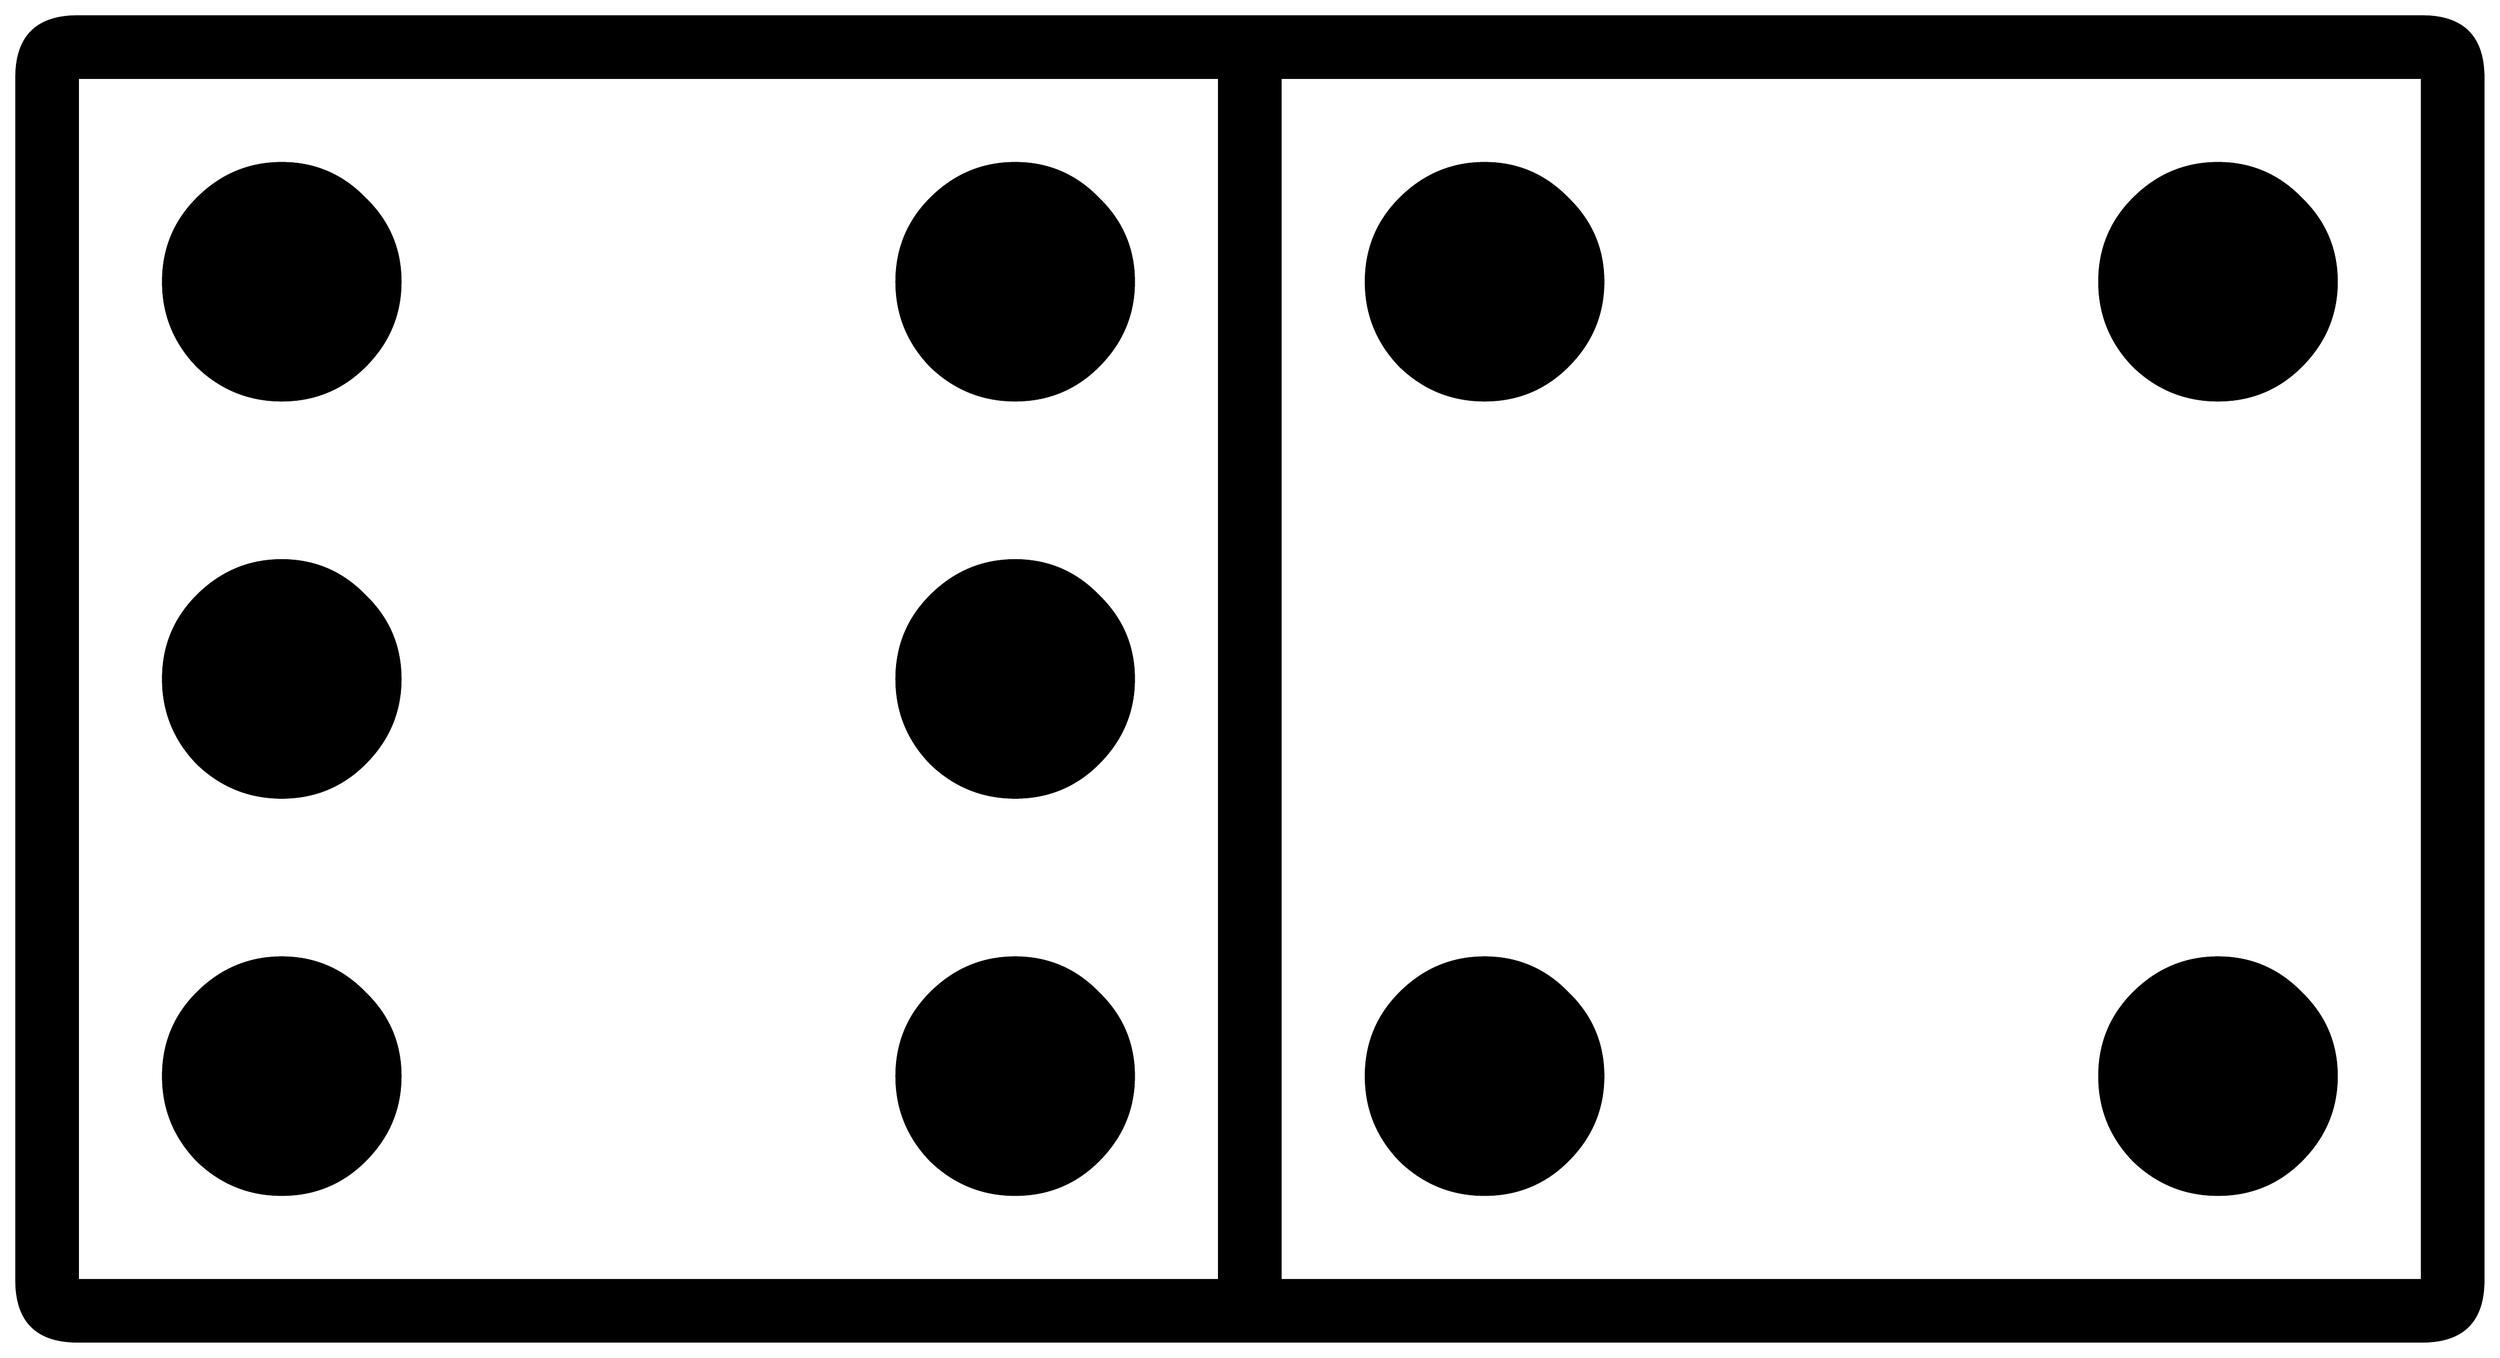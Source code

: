 


\begin{tikzpicture}[y=0.80pt, x=0.80pt, yscale=-1.0, xscale=1.0, inner sep=0pt, outer sep=0pt]
\begin{scope}[shift={(100.0,1706.0)},nonzero rule]
  \path[draw=.,fill=.,line width=1.600pt] (2033.0,-90.0) .. controls
    (2033.0,-56.667) and (2016.333,-40.0) .. (1983.0,-40.0) --
    (65.0,-40.0) .. controls (31.667,-40.0) and (15.0,-56.667) ..
    (15.0,-90.0) -- (15.0,-1074.0) .. controls (15.0,-1107.333)
    and (31.667,-1124.0) .. (65.0,-1124.0) -- (1983.0,-1124.0) ..
    controls (2016.333,-1124.0) and (2033.0,-1107.333) ..
    (2033.0,-1074.0) -- (2033.0,-90.0) -- cycle(1983.0,-90.0) --
    (1983.0,-1074.0) -- (1049.0,-1074.0) -- (1049.0,-90.0) --
    (1983.0,-90.0) -- cycle(999.0,-90.0) -- (999.0,-1074.0) --
    (65.0,-1074.0) -- (65.0,-90.0) -- (999.0,-90.0) --
    cycle(1913.0,-907.0) .. controls (1913.0,-880.333) and
    (1903.333,-857.333) .. (1884.0,-838.0) .. controls
    (1865.333,-819.333) and (1842.667,-810.0) .. (1816.0,-810.0) ..
    controls (1789.333,-810.0) and (1766.333,-819.333) ..
    (1747.0,-838.0) .. controls (1728.333,-857.333) and
    (1719.0,-880.333) .. (1719.0,-907.0) .. controls
    (1719.0,-933.667) and (1728.333,-956.333) .. (1747.0,-975.0) ..
    controls (1766.333,-994.333) and (1789.333,-1004.0) ..
    (1816.0,-1004.0) .. controls (1842.667,-1004.0) and
    (1865.333,-994.333) .. (1884.0,-975.0) .. controls
    (1903.333,-956.333) and (1913.0,-933.667) .. (1913.0,-907.0) --
    cycle(1313.0,-907.0) .. controls (1313.0,-880.333) and
    (1303.333,-857.333) .. (1284.0,-838.0) .. controls
    (1265.333,-819.333) and (1242.667,-810.0) .. (1216.0,-810.0) ..
    controls (1189.333,-810.0) and (1166.333,-819.333) ..
    (1147.0,-838.0) .. controls (1128.333,-857.333) and
    (1119.0,-880.333) .. (1119.0,-907.0) .. controls
    (1119.0,-933.667) and (1128.333,-956.333) .. (1147.0,-975.0) ..
    controls (1166.333,-994.333) and (1189.333,-1004.0) ..
    (1216.0,-1004.0) .. controls (1242.667,-1004.0) and
    (1265.333,-994.333) .. (1284.0,-975.0) .. controls
    (1303.333,-956.333) and (1313.0,-933.667) .. (1313.0,-907.0) --
    cycle(1913.0,-257.0) .. controls (1913.0,-230.333) and
    (1903.333,-207.333) .. (1884.0,-188.0) .. controls
    (1865.333,-169.333) and (1842.667,-160.0) .. (1816.0,-160.0) ..
    controls (1789.333,-160.0) and (1766.333,-169.333) ..
    (1747.0,-188.0) .. controls (1728.333,-207.333) and
    (1719.0,-230.333) .. (1719.0,-257.0) .. controls
    (1719.0,-283.667) and (1728.333,-306.333) .. (1747.0,-325.0) ..
    controls (1766.333,-344.333) and (1789.333,-354.0) ..
    (1816.0,-354.0) .. controls (1842.667,-354.0) and
    (1865.333,-344.333) .. (1884.0,-325.0) .. controls
    (1903.333,-306.333) and (1913.0,-283.667) .. (1913.0,-257.0) --
    cycle(929.0,-907.0) .. controls (929.0,-880.333) and
    (919.333,-857.333) .. (900.0,-838.0) .. controls (881.333,-819.333)
    and (858.667,-810.0) .. (832.0,-810.0) .. controls
    (805.333,-810.0) and (782.333,-819.333) .. (763.0,-838.0) ..
    controls (744.333,-857.333) and (735.0,-880.333) .. (735.0,-907.0)
    .. controls (735.0,-933.667) and (744.333,-956.333) ..
    (763.0,-975.0) .. controls (782.333,-994.333) and
    (805.333,-1004.0) .. (832.0,-1004.0) .. controls
    (858.667,-1004.0) and (881.333,-994.333) .. (900.0,-975.0) ..
    controls (919.333,-956.333) and (929.0,-933.667) .. (929.0,-907.0)
    -- cycle(1313.0,-257.0) .. controls (1313.0,-230.333) and
    (1303.333,-207.333) .. (1284.0,-188.0) .. controls
    (1265.333,-169.333) and (1242.667,-160.0) .. (1216.0,-160.0) ..
    controls (1189.333,-160.0) and (1166.333,-169.333) ..
    (1147.0,-188.0) .. controls (1128.333,-207.333) and
    (1119.0,-230.333) .. (1119.0,-257.0) .. controls
    (1119.0,-283.667) and (1128.333,-306.333) .. (1147.0,-325.0) ..
    controls (1166.333,-344.333) and (1189.333,-354.0) ..
    (1216.0,-354.0) .. controls (1242.667,-354.0) and
    (1265.333,-344.333) .. (1284.0,-325.0) .. controls
    (1303.333,-306.333) and (1313.0,-283.667) .. (1313.0,-257.0) --
    cycle(929.0,-582.0) .. controls (929.0,-555.333) and
    (919.333,-532.333) .. (900.0,-513.0) .. controls (881.333,-494.333)
    and (858.667,-485.0) .. (832.0,-485.0) .. controls
    (805.333,-485.0) and (782.333,-494.333) .. (763.0,-513.0) ..
    controls (744.333,-532.333) and (735.0,-555.333) .. (735.0,-582.0)
    .. controls (735.0,-608.667) and (744.333,-631.333) ..
    (763.0,-650.0) .. controls (782.333,-669.333) and (805.333,-679.0)
    .. (832.0,-679.0) .. controls (858.667,-679.0) and
    (881.333,-669.333) .. (900.0,-650.0) .. controls (919.333,-631.333)
    and (929.0,-608.667) .. (929.0,-582.0) -- cycle(329.0,-907.0)
    .. controls (329.0,-880.333) and (319.333,-857.333) ..
    (300.0,-838.0) .. controls (281.333,-819.333) and (258.667,-810.0)
    .. (232.0,-810.0) .. controls (205.333,-810.0) and
    (182.333,-819.333) .. (163.0,-838.0) .. controls (144.333,-857.333)
    and (135.0,-880.333) .. (135.0,-907.0) .. controls
    (135.0,-933.667) and (144.333,-956.333) .. (163.0,-975.0) ..
    controls (182.333,-994.333) and (205.333,-1004.0) ..
    (232.0,-1004.0) .. controls (258.667,-1004.0) and
    (281.333,-994.333) .. (300.0,-975.0) .. controls (319.333,-956.333)
    and (329.0,-933.667) .. (329.0,-907.0) -- cycle(929.0,-257.0)
    .. controls (929.0,-230.333) and (919.333,-207.333) ..
    (900.0,-188.0) .. controls (881.333,-169.333) and (858.667,-160.0)
    .. (832.0,-160.0) .. controls (805.333,-160.0) and
    (782.333,-169.333) .. (763.0,-188.0) .. controls (744.333,-207.333)
    and (735.0,-230.333) .. (735.0,-257.0) .. controls
    (735.0,-283.667) and (744.333,-306.333) .. (763.0,-325.0) ..
    controls (782.333,-344.333) and (805.333,-354.0) .. (832.0,-354.0)
    .. controls (858.667,-354.0) and (881.333,-344.333) ..
    (900.0,-325.0) .. controls (919.333,-306.333) and (929.0,-283.667)
    .. (929.0,-257.0) -- cycle(329.0,-582.0) .. controls
    (329.0,-555.333) and (319.333,-532.333) .. (300.0,-513.0) ..
    controls (281.333,-494.333) and (258.667,-485.0) .. (232.0,-485.0)
    .. controls (205.333,-485.0) and (182.333,-494.333) ..
    (163.0,-513.0) .. controls (144.333,-532.333) and (135.0,-555.333)
    .. (135.0,-582.0) .. controls (135.0,-608.667) and
    (144.333,-631.333) .. (163.0,-650.0) .. controls (182.333,-669.333)
    and (205.333,-679.0) .. (232.0,-679.0) .. controls
    (258.667,-679.0) and (281.333,-669.333) .. (300.0,-650.0) ..
    controls (319.333,-631.333) and (329.0,-608.667) .. (329.0,-582.0)
    -- cycle(329.0,-257.0) .. controls (329.0,-230.333) and
    (319.333,-207.333) .. (300.0,-188.0) .. controls (281.333,-169.333)
    and (258.667,-160.0) .. (232.0,-160.0) .. controls
    (205.333,-160.0) and (182.333,-169.333) .. (163.0,-188.0) ..
    controls (144.333,-207.333) and (135.0,-230.333) .. (135.0,-257.0)
    .. controls (135.0,-283.667) and (144.333,-306.333) ..
    (163.0,-325.0) .. controls (182.333,-344.333) and (205.333,-354.0)
    .. (232.0,-354.0) .. controls (258.667,-354.0) and
    (281.333,-344.333) .. (300.0,-325.0) .. controls (319.333,-306.333)
    and (329.0,-283.667) .. (329.0,-257.0) -- cycle;
\end{scope}

\end{tikzpicture}

